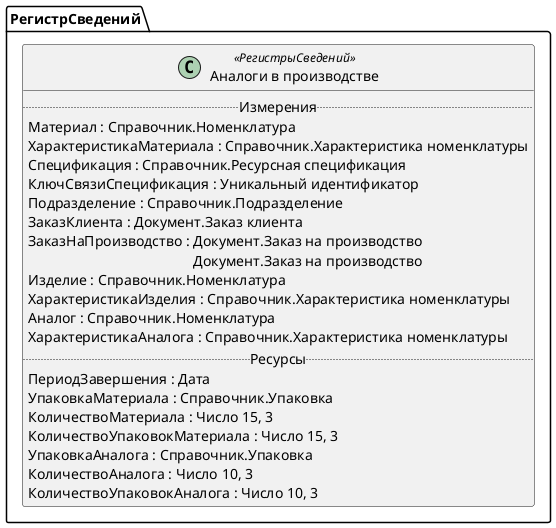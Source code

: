 ﻿@startuml АналогиВПроизводстве
'!include templates.wsd
'..\include templates.wsd
class РегистрСведений.АналогиВПроизводстве as "Аналоги в производстве" <<РегистрыСведений>>
{
..Измерения..
Материал : Справочник.Номенклатура
ХарактеристикаМатериала : Справочник.Характеристика номенклатуры
Спецификация : Справочник.Ресурсная спецификация
КлючСвязиСпецификация : Уникальный идентификатор
Подразделение : Справочник.Подразделение
ЗаказКлиента : Документ.Заказ клиента
ЗаказНаПроизводство : Документ.Заказ на производство\rДокумент.Заказ на производство
Изделие : Справочник.Номенклатура
ХарактеристикаИзделия : Справочник.Характеристика номенклатуры
Аналог : Справочник.Номенклатура
ХарактеристикаАналога : Справочник.Характеристика номенклатуры
..Ресурсы..
ПериодЗавершения : Дата
УпаковкаМатериала : Справочник.Упаковка
КоличествоМатериала : Число 15, 3
КоличествоУпаковокМатериала : Число 15, 3
УпаковкаАналога : Справочник.Упаковка
КоличествоАналога : Число 10, 3
КоличествоУпаковокАналога : Число 10, 3
}
@enduml
